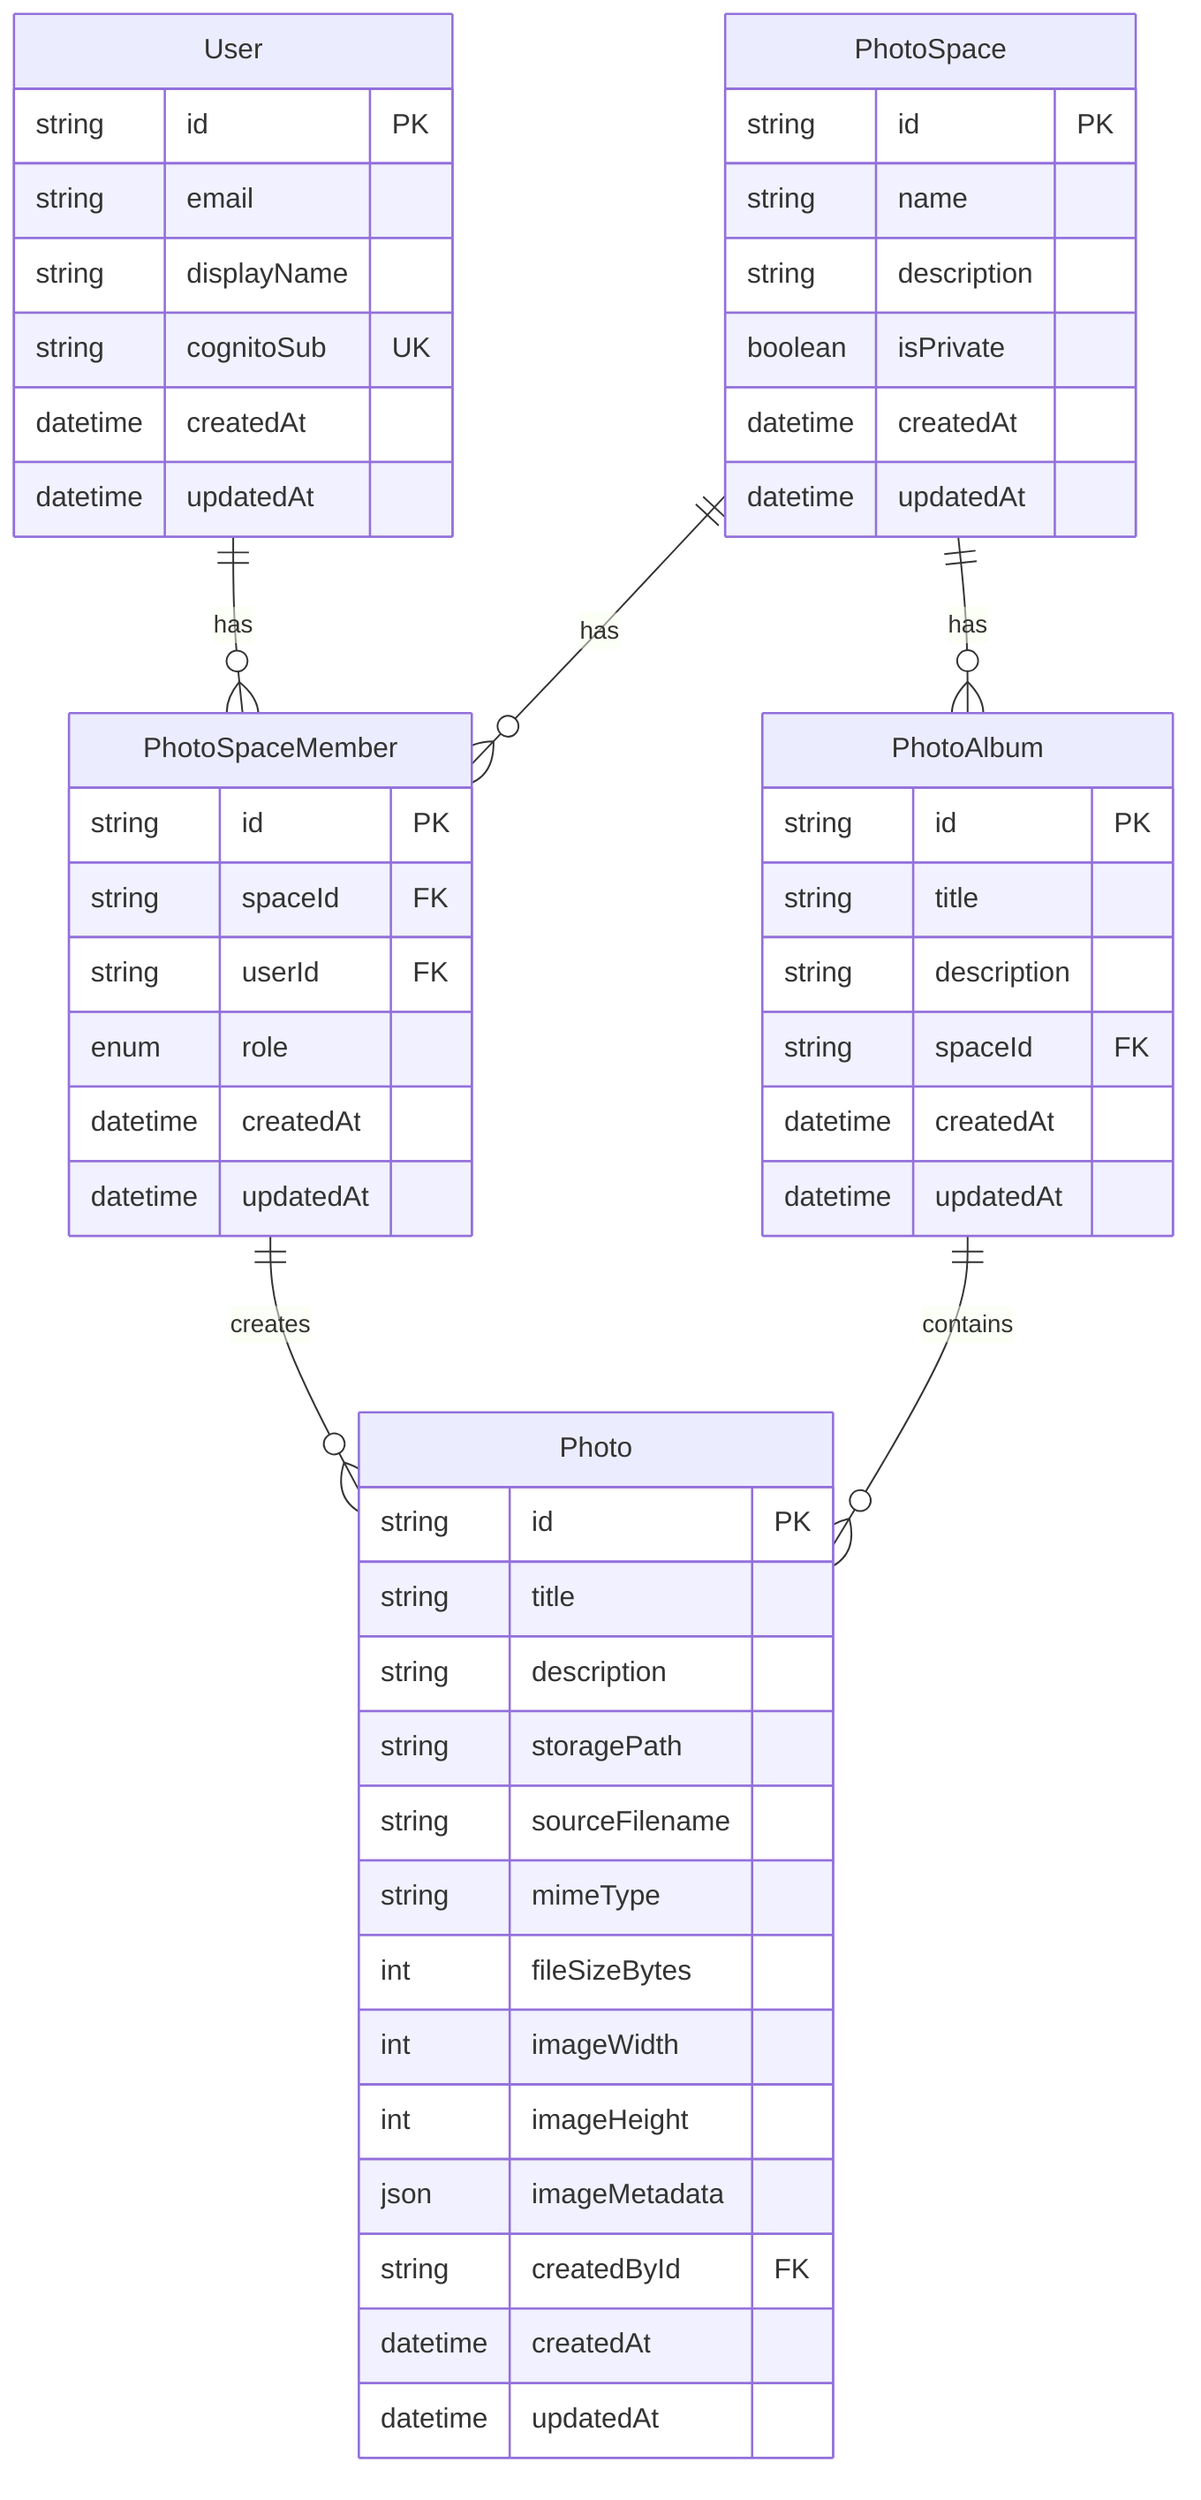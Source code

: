 erDiagram
    User {
        string id PK
        string email
        string displayName
        string cognitoSub UK
        datetime createdAt
        datetime updatedAt
    }

    PhotoSpace {
        string id PK
        string name
        string description
        boolean isPrivate
        datetime createdAt
        datetime updatedAt
    }

    PhotoSpaceMember {
        string id PK
        string spaceId FK
        string userId FK
        enum role
        datetime createdAt
        datetime updatedAt
    }

    PhotoAlbum {
        string id PK
        string title
        string description
        string spaceId FK
        datetime createdAt
        datetime updatedAt
    }

    Photo {
        string id PK
        string title
        string description
        string storagePath
        string sourceFilename
        string mimeType
        int fileSizeBytes
        int imageWidth
        int imageHeight
        json imageMetadata
        string createdById FK
        datetime createdAt
        datetime updatedAt
    }

    User ||--o{ PhotoSpaceMember : "has"
    PhotoSpace ||--o{ PhotoSpaceMember : "has"
    PhotoSpace ||--o{ PhotoAlbum : "has"
    PhotoSpaceMember ||--o{ Photo : "creates"
    PhotoAlbum ||--o{ Photo : "contains"